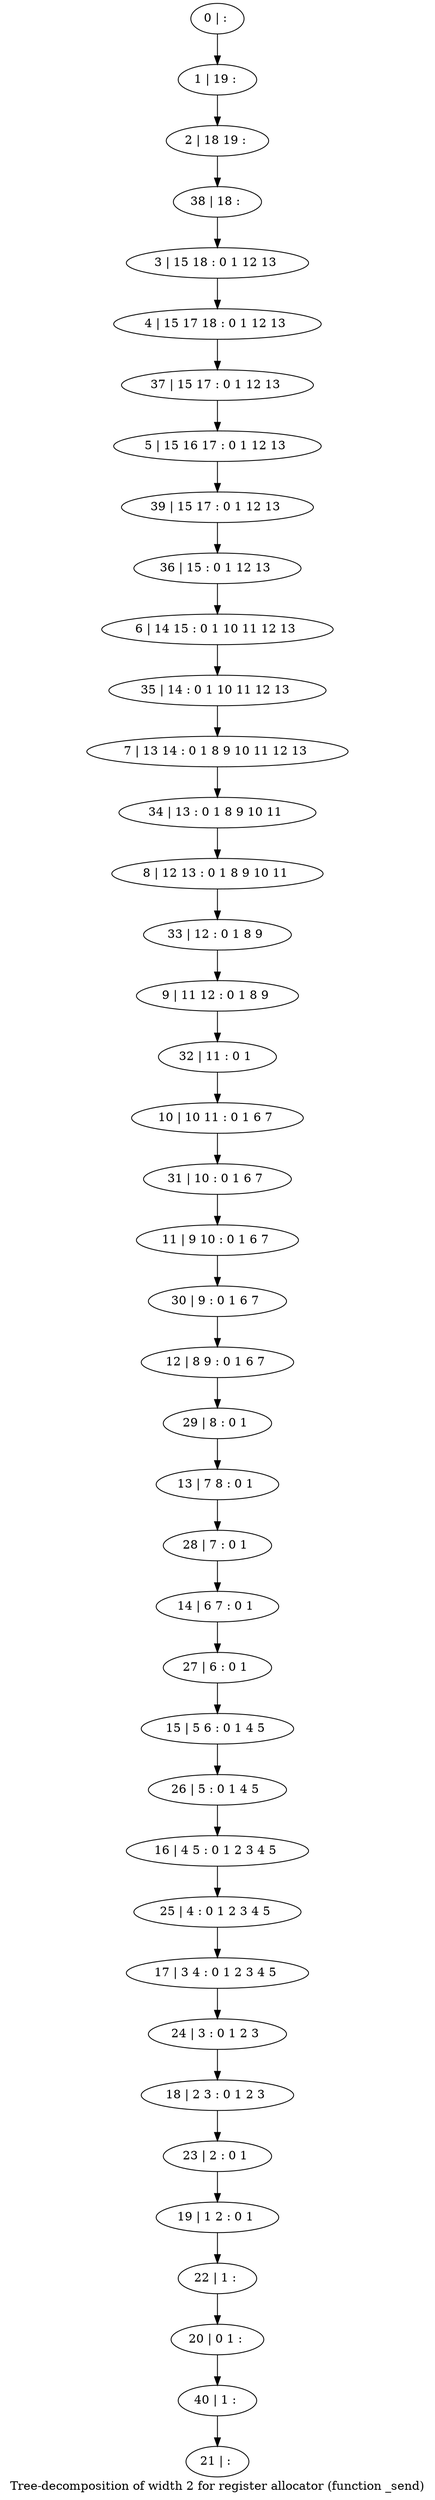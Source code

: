 digraph G {
graph [label="Tree-decomposition of width 2 for register allocator (function _send)"]
0[label="0 | : "];
1[label="1 | 19 : "];
2[label="2 | 18 19 : "];
3[label="3 | 15 18 : 0 1 12 13 "];
4[label="4 | 15 17 18 : 0 1 12 13 "];
5[label="5 | 15 16 17 : 0 1 12 13 "];
6[label="6 | 14 15 : 0 1 10 11 12 13 "];
7[label="7 | 13 14 : 0 1 8 9 10 11 12 13 "];
8[label="8 | 12 13 : 0 1 8 9 10 11 "];
9[label="9 | 11 12 : 0 1 8 9 "];
10[label="10 | 10 11 : 0 1 6 7 "];
11[label="11 | 9 10 : 0 1 6 7 "];
12[label="12 | 8 9 : 0 1 6 7 "];
13[label="13 | 7 8 : 0 1 "];
14[label="14 | 6 7 : 0 1 "];
15[label="15 | 5 6 : 0 1 4 5 "];
16[label="16 | 4 5 : 0 1 2 3 4 5 "];
17[label="17 | 3 4 : 0 1 2 3 4 5 "];
18[label="18 | 2 3 : 0 1 2 3 "];
19[label="19 | 1 2 : 0 1 "];
20[label="20 | 0 1 : "];
21[label="21 | : "];
22[label="22 | 1 : "];
23[label="23 | 2 : 0 1 "];
24[label="24 | 3 : 0 1 2 3 "];
25[label="25 | 4 : 0 1 2 3 4 5 "];
26[label="26 | 5 : 0 1 4 5 "];
27[label="27 | 6 : 0 1 "];
28[label="28 | 7 : 0 1 "];
29[label="29 | 8 : 0 1 "];
30[label="30 | 9 : 0 1 6 7 "];
31[label="31 | 10 : 0 1 6 7 "];
32[label="32 | 11 : 0 1 "];
33[label="33 | 12 : 0 1 8 9 "];
34[label="34 | 13 : 0 1 8 9 10 11 "];
35[label="35 | 14 : 0 1 10 11 12 13 "];
36[label="36 | 15 : 0 1 12 13 "];
37[label="37 | 15 17 : 0 1 12 13 "];
38[label="38 | 18 : "];
39[label="39 | 15 17 : 0 1 12 13 "];
40[label="40 | 1 : "];
0->1 ;
1->2 ;
3->4 ;
22->20 ;
19->22 ;
23->19 ;
18->23 ;
24->18 ;
17->24 ;
25->17 ;
16->25 ;
26->16 ;
15->26 ;
27->15 ;
14->27 ;
28->14 ;
13->28 ;
29->13 ;
12->29 ;
30->12 ;
11->30 ;
31->11 ;
10->31 ;
32->10 ;
9->32 ;
33->9 ;
8->33 ;
34->8 ;
7->34 ;
35->7 ;
6->35 ;
36->6 ;
37->5 ;
4->37 ;
38->3 ;
2->38 ;
39->36 ;
5->39 ;
40->21 ;
20->40 ;
}
